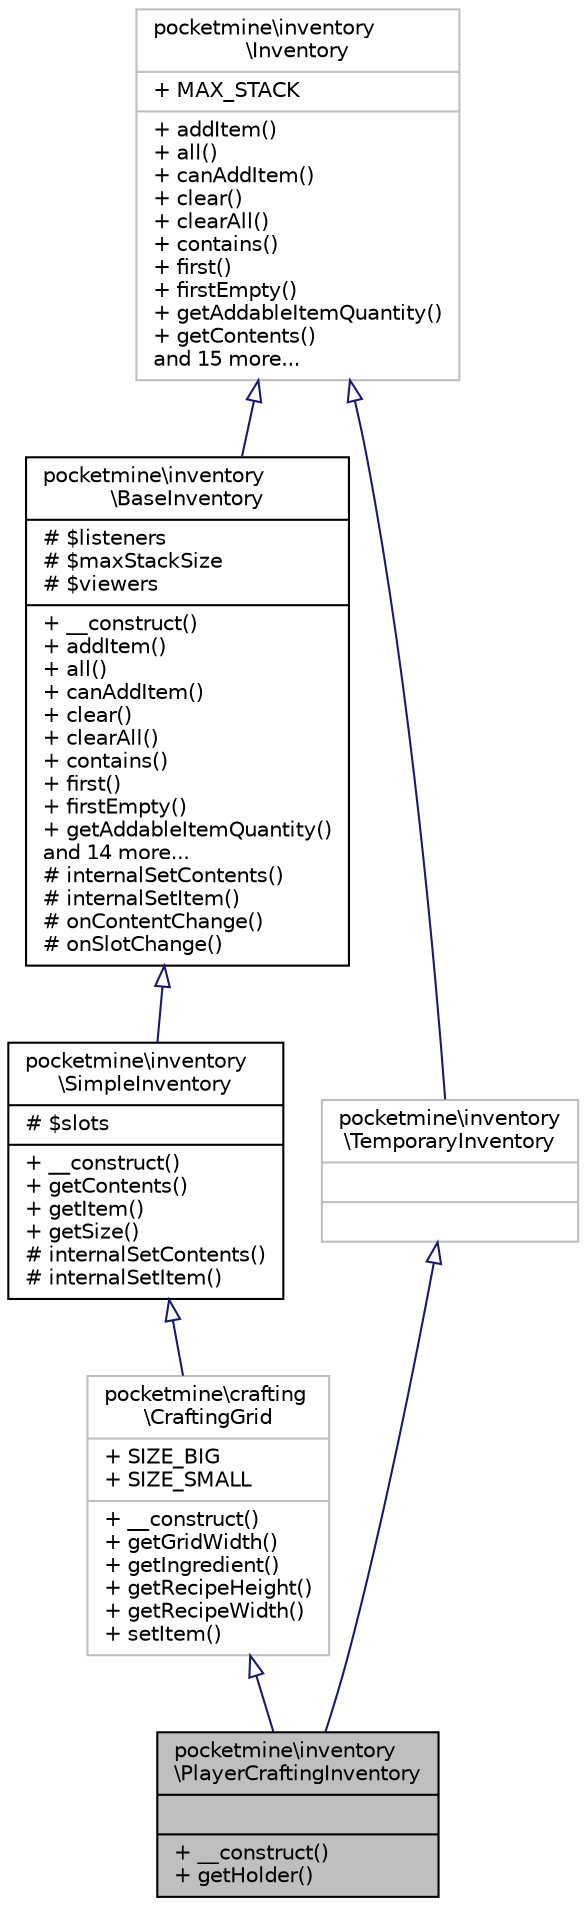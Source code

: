 digraph "pocketmine\inventory\PlayerCraftingInventory"
{
 // INTERACTIVE_SVG=YES
 // LATEX_PDF_SIZE
  edge [fontname="Helvetica",fontsize="10",labelfontname="Helvetica",labelfontsize="10"];
  node [fontname="Helvetica",fontsize="10",shape=record];
  Node1 [label="{pocketmine\\inventory\l\\PlayerCraftingInventory\n||+ __construct()\l+ getHolder()\l}",height=0.2,width=0.4,color="black", fillcolor="grey75", style="filled", fontcolor="black",tooltip=" "];
  Node2 -> Node1 [dir="back",color="midnightblue",fontsize="10",style="solid",arrowtail="onormal",fontname="Helvetica"];
  Node2 [label="{pocketmine\\crafting\l\\CraftingGrid\n|+ SIZE_BIG\l+ SIZE_SMALL\l|+ __construct()\l+ getGridWidth()\l+ getIngredient()\l+ getRecipeHeight()\l+ getRecipeWidth()\l+ setItem()\l}",height=0.2,width=0.4,color="grey75", fillcolor="white", style="filled",URL="$de/d7a/classpocketmine_1_1crafting_1_1_crafting_grid.html",tooltip=" "];
  Node3 -> Node2 [dir="back",color="midnightblue",fontsize="10",style="solid",arrowtail="onormal",fontname="Helvetica"];
  Node3 [label="{pocketmine\\inventory\l\\SimpleInventory\n|# $slots\l|+ __construct()\l+ getContents()\l+ getItem()\l+ getSize()\l# internalSetContents()\l# internalSetItem()\l}",height=0.2,width=0.4,color="black", fillcolor="white", style="filled",URL="$d6/dc1/classpocketmine_1_1inventory_1_1_simple_inventory.html",tooltip=" "];
  Node4 -> Node3 [dir="back",color="midnightblue",fontsize="10",style="solid",arrowtail="onormal",fontname="Helvetica"];
  Node4 [label="{pocketmine\\inventory\l\\BaseInventory\n|# $listeners\l# $maxStackSize\l# $viewers\l|+ __construct()\l+ addItem()\l+ all()\l+ canAddItem()\l+ clear()\l+ clearAll()\l+ contains()\l+ first()\l+ firstEmpty()\l+ getAddableItemQuantity()\land 14 more...\l# internalSetContents()\l# internalSetItem()\l# onContentChange()\l# onSlotChange()\l}",height=0.2,width=0.4,color="black", fillcolor="white", style="filled",URL="$d5/dc4/classpocketmine_1_1inventory_1_1_base_inventory.html",tooltip=" "];
  Node5 -> Node4 [dir="back",color="midnightblue",fontsize="10",style="solid",arrowtail="onormal",fontname="Helvetica"];
  Node5 [label="{pocketmine\\inventory\l\\Inventory\n|+ MAX_STACK\l|+ addItem()\l+ all()\l+ canAddItem()\l+ clear()\l+ clearAll()\l+ contains()\l+ first()\l+ firstEmpty()\l+ getAddableItemQuantity()\l+ getContents()\land 15 more...\l}",height=0.2,width=0.4,color="grey75", fillcolor="white", style="filled",URL="$db/d39/interfacepocketmine_1_1inventory_1_1_inventory.html",tooltip=" "];
  Node6 -> Node1 [dir="back",color="midnightblue",fontsize="10",style="solid",arrowtail="onormal",fontname="Helvetica"];
  Node6 [label="{pocketmine\\inventory\l\\TemporaryInventory\n||}",height=0.2,width=0.4,color="grey75", fillcolor="white", style="filled",URL="$d5/d7b/interfacepocketmine_1_1inventory_1_1_temporary_inventory.html",tooltip=" "];
  Node5 -> Node6 [dir="back",color="midnightblue",fontsize="10",style="solid",arrowtail="onormal",fontname="Helvetica"];
}
